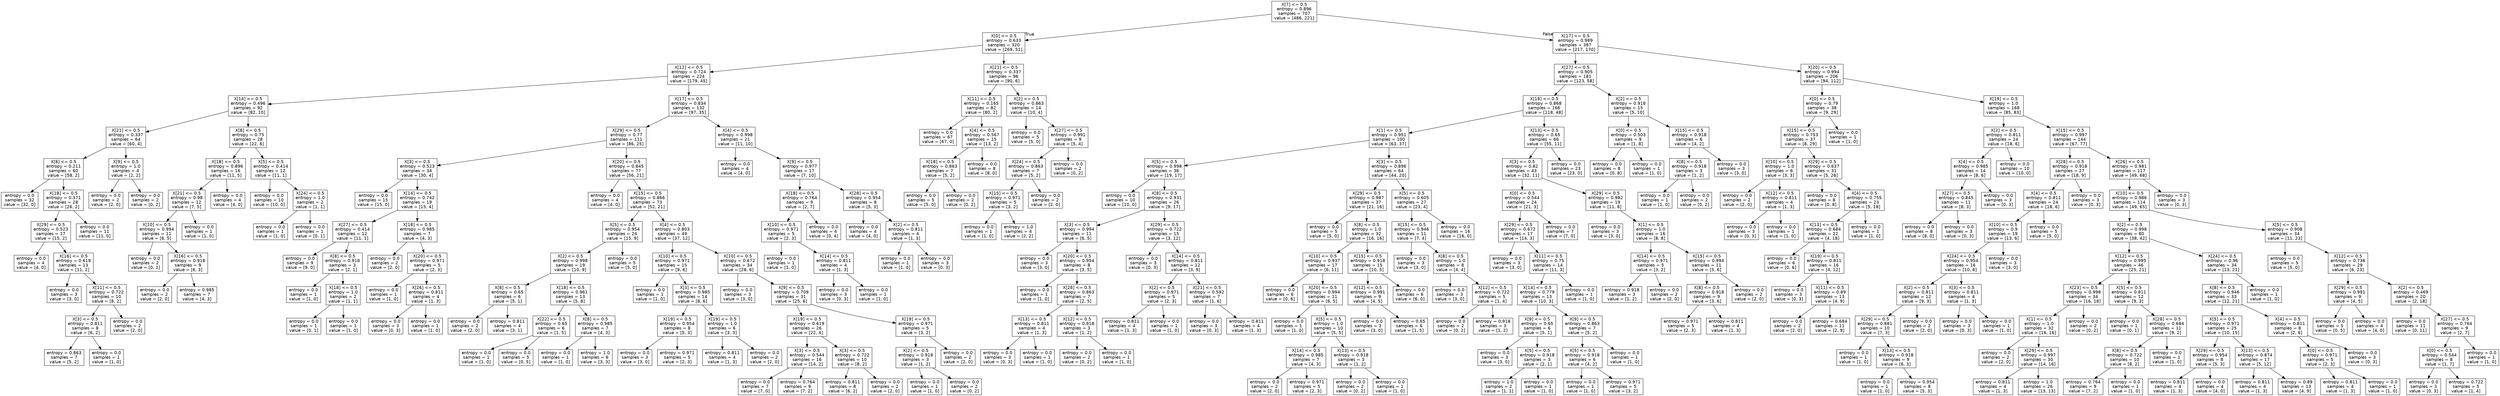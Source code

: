 digraph Tree {
node [shape=box, fontname="helvetica"] ;
edge [fontname="helvetica"] ;
0 [label="X[7] <= 0.5\nentropy = 0.896\nsamples = 707\nvalue = [486, 221]"] ;
1 [label="X[0] <= 0.5\nentropy = 0.633\nsamples = 320\nvalue = [269, 51]"] ;
0 -> 1 [labeldistance=2.5, labelangle=45, headlabel="True"] ;
2 [label="X[12] <= 0.5\nentropy = 0.724\nsamples = 224\nvalue = [179, 45]"] ;
1 -> 2 ;
3 [label="X[14] <= 0.5\nentropy = 0.496\nsamples = 92\nvalue = [82, 10]"] ;
2 -> 3 ;
4 [label="X[21] <= 0.5\nentropy = 0.337\nsamples = 64\nvalue = [60, 4]"] ;
3 -> 4 ;
5 [label="X[8] <= 0.5\nentropy = 0.211\nsamples = 60\nvalue = [58, 2]"] ;
4 -> 5 ;
6 [label="entropy = 0.0\nsamples = 32\nvalue = [32, 0]"] ;
5 -> 6 ;
7 [label="X[18] <= 0.5\nentropy = 0.371\nsamples = 28\nvalue = [26, 2]"] ;
5 -> 7 ;
8 [label="X[29] <= 0.5\nentropy = 0.523\nsamples = 17\nvalue = [15, 2]"] ;
7 -> 8 ;
9 [label="entropy = 0.0\nsamples = 4\nvalue = [4, 0]"] ;
8 -> 9 ;
10 [label="X[16] <= 0.5\nentropy = 0.619\nsamples = 13\nvalue = [11, 2]"] ;
8 -> 10 ;
11 [label="entropy = 0.0\nsamples = 3\nvalue = [3, 0]"] ;
10 -> 11 ;
12 [label="X[11] <= 0.5\nentropy = 0.722\nsamples = 10\nvalue = [8, 2]"] ;
10 -> 12 ;
13 [label="X[3] <= 0.5\nentropy = 0.811\nsamples = 8\nvalue = [6, 2]"] ;
12 -> 13 ;
14 [label="entropy = 0.863\nsamples = 7\nvalue = [5, 2]"] ;
13 -> 14 ;
15 [label="entropy = 0.0\nsamples = 1\nvalue = [1, 0]"] ;
13 -> 15 ;
16 [label="entropy = 0.0\nsamples = 2\nvalue = [2, 0]"] ;
12 -> 16 ;
17 [label="entropy = 0.0\nsamples = 11\nvalue = [11, 0]"] ;
7 -> 17 ;
18 [label="X[9] <= 0.5\nentropy = 1.0\nsamples = 4\nvalue = [2, 2]"] ;
4 -> 18 ;
19 [label="entropy = 0.0\nsamples = 2\nvalue = [2, 0]"] ;
18 -> 19 ;
20 [label="entropy = 0.0\nsamples = 2\nvalue = [0, 2]"] ;
18 -> 20 ;
21 [label="X[8] <= 0.5\nentropy = 0.75\nsamples = 28\nvalue = [22, 6]"] ;
3 -> 21 ;
22 [label="X[18] <= 0.5\nentropy = 0.896\nsamples = 16\nvalue = [11, 5]"] ;
21 -> 22 ;
23 [label="X[21] <= 0.5\nentropy = 0.98\nsamples = 12\nvalue = [7, 5]"] ;
22 -> 23 ;
24 [label="X[10] <= 0.5\nentropy = 0.994\nsamples = 11\nvalue = [6, 5]"] ;
23 -> 24 ;
25 [label="entropy = 0.0\nsamples = 2\nvalue = [0, 2]"] ;
24 -> 25 ;
26 [label="X[16] <= 0.5\nentropy = 0.918\nsamples = 9\nvalue = [6, 3]"] ;
24 -> 26 ;
27 [label="entropy = 0.0\nsamples = 2\nvalue = [2, 0]"] ;
26 -> 27 ;
28 [label="entropy = 0.985\nsamples = 7\nvalue = [4, 3]"] ;
26 -> 28 ;
29 [label="entropy = 0.0\nsamples = 1\nvalue = [1, 0]"] ;
23 -> 29 ;
30 [label="entropy = 0.0\nsamples = 4\nvalue = [4, 0]"] ;
22 -> 30 ;
31 [label="X[5] <= 0.5\nentropy = 0.414\nsamples = 12\nvalue = [11, 1]"] ;
21 -> 31 ;
32 [label="entropy = 0.0\nsamples = 10\nvalue = [10, 0]"] ;
31 -> 32 ;
33 [label="X[24] <= 0.5\nentropy = 1.0\nsamples = 2\nvalue = [1, 1]"] ;
31 -> 33 ;
34 [label="entropy = 0.0\nsamples = 1\nvalue = [1, 0]"] ;
33 -> 34 ;
35 [label="entropy = 0.0\nsamples = 1\nvalue = [0, 1]"] ;
33 -> 35 ;
36 [label="X[17] <= 0.5\nentropy = 0.834\nsamples = 132\nvalue = [97, 35]"] ;
2 -> 36 ;
37 [label="X[29] <= 0.5\nentropy = 0.77\nsamples = 111\nvalue = [86, 25]"] ;
36 -> 37 ;
38 [label="X[3] <= 0.5\nentropy = 0.523\nsamples = 34\nvalue = [30, 4]"] ;
37 -> 38 ;
39 [label="entropy = 0.0\nsamples = 15\nvalue = [15, 0]"] ;
38 -> 39 ;
40 [label="X[14] <= 0.5\nentropy = 0.742\nsamples = 19\nvalue = [15, 4]"] ;
38 -> 40 ;
41 [label="X[27] <= 0.5\nentropy = 0.414\nsamples = 12\nvalue = [11, 1]"] ;
40 -> 41 ;
42 [label="entropy = 0.0\nsamples = 9\nvalue = [9, 0]"] ;
41 -> 42 ;
43 [label="X[8] <= 0.5\nentropy = 0.918\nsamples = 3\nvalue = [2, 1]"] ;
41 -> 43 ;
44 [label="entropy = 0.0\nsamples = 1\nvalue = [1, 0]"] ;
43 -> 44 ;
45 [label="X[18] <= 0.5\nentropy = 1.0\nsamples = 2\nvalue = [1, 1]"] ;
43 -> 45 ;
46 [label="entropy = 0.0\nsamples = 1\nvalue = [0, 1]"] ;
45 -> 46 ;
47 [label="entropy = 0.0\nsamples = 1\nvalue = [1, 0]"] ;
45 -> 47 ;
48 [label="X[18] <= 0.5\nentropy = 0.985\nsamples = 7\nvalue = [4, 3]"] ;
40 -> 48 ;
49 [label="entropy = 0.0\nsamples = 2\nvalue = [2, 0]"] ;
48 -> 49 ;
50 [label="X[20] <= 0.5\nentropy = 0.971\nsamples = 5\nvalue = [2, 3]"] ;
48 -> 50 ;
51 [label="entropy = 0.0\nsamples = 1\nvalue = [1, 0]"] ;
50 -> 51 ;
52 [label="X[26] <= 0.5\nentropy = 0.811\nsamples = 4\nvalue = [1, 3]"] ;
50 -> 52 ;
53 [label="entropy = 0.0\nsamples = 3\nvalue = [0, 3]"] ;
52 -> 53 ;
54 [label="entropy = 0.0\nsamples = 1\nvalue = [1, 0]"] ;
52 -> 54 ;
55 [label="X[20] <= 0.5\nentropy = 0.845\nsamples = 77\nvalue = [56, 21]"] ;
37 -> 55 ;
56 [label="entropy = 0.0\nsamples = 4\nvalue = [4, 0]"] ;
55 -> 56 ;
57 [label="X[15] <= 0.5\nentropy = 0.866\nsamples = 73\nvalue = [52, 21]"] ;
55 -> 57 ;
58 [label="X[5] <= 0.5\nentropy = 0.954\nsamples = 24\nvalue = [15, 9]"] ;
57 -> 58 ;
59 [label="X[2] <= 0.5\nentropy = 0.998\nsamples = 19\nvalue = [10, 9]"] ;
58 -> 59 ;
60 [label="X[8] <= 0.5\nentropy = 0.65\nsamples = 6\nvalue = [5, 1]"] ;
59 -> 60 ;
61 [label="entropy = 0.0\nsamples = 2\nvalue = [2, 0]"] ;
60 -> 61 ;
62 [label="entropy = 0.811\nsamples = 4\nvalue = [3, 1]"] ;
60 -> 62 ;
63 [label="X[18] <= 0.5\nentropy = 0.961\nsamples = 13\nvalue = [5, 8]"] ;
59 -> 63 ;
64 [label="X[22] <= 0.5\nentropy = 0.65\nsamples = 6\nvalue = [1, 5]"] ;
63 -> 64 ;
65 [label="entropy = 0.0\nsamples = 1\nvalue = [1, 0]"] ;
64 -> 65 ;
66 [label="entropy = 0.0\nsamples = 5\nvalue = [0, 5]"] ;
64 -> 66 ;
67 [label="X[8] <= 0.5\nentropy = 0.985\nsamples = 7\nvalue = [4, 3]"] ;
63 -> 67 ;
68 [label="entropy = 0.0\nsamples = 1\nvalue = [1, 0]"] ;
67 -> 68 ;
69 [label="entropy = 1.0\nsamples = 6\nvalue = [3, 3]"] ;
67 -> 69 ;
70 [label="entropy = 0.0\nsamples = 5\nvalue = [5, 0]"] ;
58 -> 70 ;
71 [label="X[4] <= 0.5\nentropy = 0.803\nsamples = 49\nvalue = [37, 12]"] ;
57 -> 71 ;
72 [label="X[10] <= 0.5\nentropy = 0.971\nsamples = 15\nvalue = [9, 6]"] ;
71 -> 72 ;
73 [label="entropy = 0.0\nsamples = 1\nvalue = [1, 0]"] ;
72 -> 73 ;
74 [label="X[3] <= 0.5\nentropy = 0.985\nsamples = 14\nvalue = [8, 6]"] ;
72 -> 74 ;
75 [label="X[19] <= 0.5\nentropy = 0.954\nsamples = 8\nvalue = [5, 3]"] ;
74 -> 75 ;
76 [label="entropy = 0.0\nsamples = 3\nvalue = [3, 0]"] ;
75 -> 76 ;
77 [label="entropy = 0.971\nsamples = 5\nvalue = [2, 3]"] ;
75 -> 77 ;
78 [label="X[19] <= 0.5\nentropy = 1.0\nsamples = 6\nvalue = [3, 3]"] ;
74 -> 78 ;
79 [label="entropy = 0.811\nsamples = 4\nvalue = [1, 3]"] ;
78 -> 79 ;
80 [label="entropy = 0.0\nsamples = 2\nvalue = [2, 0]"] ;
78 -> 80 ;
81 [label="X[10] <= 0.5\nentropy = 0.672\nsamples = 34\nvalue = [28, 6]"] ;
71 -> 81 ;
82 [label="entropy = 0.0\nsamples = 3\nvalue = [3, 0]"] ;
81 -> 82 ;
83 [label="X[9] <= 0.5\nentropy = 0.709\nsamples = 31\nvalue = [25, 6]"] ;
81 -> 83 ;
84 [label="X[19] <= 0.5\nentropy = 0.619\nsamples = 26\nvalue = [22, 4]"] ;
83 -> 84 ;
85 [label="X[3] <= 0.5\nentropy = 0.544\nsamples = 16\nvalue = [14, 2]"] ;
84 -> 85 ;
86 [label="entropy = 0.0\nsamples = 7\nvalue = [7, 0]"] ;
85 -> 86 ;
87 [label="entropy = 0.764\nsamples = 9\nvalue = [7, 2]"] ;
85 -> 87 ;
88 [label="X[3] <= 0.5\nentropy = 0.722\nsamples = 10\nvalue = [8, 2]"] ;
84 -> 88 ;
89 [label="entropy = 0.811\nsamples = 8\nvalue = [6, 2]"] ;
88 -> 89 ;
90 [label="entropy = 0.0\nsamples = 2\nvalue = [2, 0]"] ;
88 -> 90 ;
91 [label="X[19] <= 0.5\nentropy = 0.971\nsamples = 5\nvalue = [3, 2]"] ;
83 -> 91 ;
92 [label="X[2] <= 0.5\nentropy = 0.918\nsamples = 3\nvalue = [1, 2]"] ;
91 -> 92 ;
93 [label="entropy = 0.0\nsamples = 1\nvalue = [1, 0]"] ;
92 -> 93 ;
94 [label="entropy = 0.0\nsamples = 2\nvalue = [0, 2]"] ;
92 -> 94 ;
95 [label="entropy = 0.0\nsamples = 2\nvalue = [2, 0]"] ;
91 -> 95 ;
96 [label="X[4] <= 0.5\nentropy = 0.998\nsamples = 21\nvalue = [11, 10]"] ;
36 -> 96 ;
97 [label="entropy = 0.0\nsamples = 4\nvalue = [4, 0]"] ;
96 -> 97 ;
98 [label="X[9] <= 0.5\nentropy = 0.977\nsamples = 17\nvalue = [7, 10]"] ;
96 -> 98 ;
99 [label="X[18] <= 0.5\nentropy = 0.764\nsamples = 9\nvalue = [2, 7]"] ;
98 -> 99 ;
100 [label="X[10] <= 0.5\nentropy = 0.971\nsamples = 5\nvalue = [2, 3]"] ;
99 -> 100 ;
101 [label="entropy = 0.0\nsamples = 1\nvalue = [1, 0]"] ;
100 -> 101 ;
102 [label="X[14] <= 0.5\nentropy = 0.811\nsamples = 4\nvalue = [1, 3]"] ;
100 -> 102 ;
103 [label="entropy = 0.0\nsamples = 3\nvalue = [0, 3]"] ;
102 -> 103 ;
104 [label="entropy = 0.0\nsamples = 1\nvalue = [1, 0]"] ;
102 -> 104 ;
105 [label="entropy = 0.0\nsamples = 4\nvalue = [0, 4]"] ;
99 -> 105 ;
106 [label="X[28] <= 0.5\nentropy = 0.954\nsamples = 8\nvalue = [5, 3]"] ;
98 -> 106 ;
107 [label="entropy = 0.0\nsamples = 4\nvalue = [4, 0]"] ;
106 -> 107 ;
108 [label="X[2] <= 0.5\nentropy = 0.811\nsamples = 4\nvalue = [1, 3]"] ;
106 -> 108 ;
109 [label="entropy = 0.0\nsamples = 1\nvalue = [1, 0]"] ;
108 -> 109 ;
110 [label="entropy = 0.0\nsamples = 3\nvalue = [0, 3]"] ;
108 -> 110 ;
111 [label="X[21] <= 0.5\nentropy = 0.337\nsamples = 96\nvalue = [90, 6]"] ;
1 -> 111 ;
112 [label="X[11] <= 0.5\nentropy = 0.165\nsamples = 82\nvalue = [80, 2]"] ;
111 -> 112 ;
113 [label="entropy = 0.0\nsamples = 67\nvalue = [67, 0]"] ;
112 -> 113 ;
114 [label="X[4] <= 0.5\nentropy = 0.567\nsamples = 15\nvalue = [13, 2]"] ;
112 -> 114 ;
115 [label="X[18] <= 0.5\nentropy = 0.863\nsamples = 7\nvalue = [5, 2]"] ;
114 -> 115 ;
116 [label="entropy = 0.0\nsamples = 5\nvalue = [5, 0]"] ;
115 -> 116 ;
117 [label="entropy = 0.0\nsamples = 2\nvalue = [0, 2]"] ;
115 -> 117 ;
118 [label="entropy = 0.0\nsamples = 8\nvalue = [8, 0]"] ;
114 -> 118 ;
119 [label="X[2] <= 0.5\nentropy = 0.863\nsamples = 14\nvalue = [10, 4]"] ;
111 -> 119 ;
120 [label="entropy = 0.0\nsamples = 5\nvalue = [5, 0]"] ;
119 -> 120 ;
121 [label="X[27] <= 0.5\nentropy = 0.991\nsamples = 9\nvalue = [5, 4]"] ;
119 -> 121 ;
122 [label="X[24] <= 0.5\nentropy = 0.863\nsamples = 7\nvalue = [5, 2]"] ;
121 -> 122 ;
123 [label="X[15] <= 0.5\nentropy = 0.971\nsamples = 5\nvalue = [3, 2]"] ;
122 -> 123 ;
124 [label="entropy = 0.0\nsamples = 1\nvalue = [1, 0]"] ;
123 -> 124 ;
125 [label="entropy = 1.0\nsamples = 4\nvalue = [2, 2]"] ;
123 -> 125 ;
126 [label="entropy = 0.0\nsamples = 2\nvalue = [2, 0]"] ;
122 -> 126 ;
127 [label="entropy = 0.0\nsamples = 2\nvalue = [0, 2]"] ;
121 -> 127 ;
128 [label="X[17] <= 0.5\nentropy = 0.989\nsamples = 387\nvalue = [217, 170]"] ;
0 -> 128 [labeldistance=2.5, labelangle=-45, headlabel="False"] ;
129 [label="X[27] <= 0.5\nentropy = 0.905\nsamples = 181\nvalue = [123, 58]"] ;
128 -> 129 ;
130 [label="X[18] <= 0.5\nentropy = 0.868\nsamples = 166\nvalue = [118, 48]"] ;
129 -> 130 ;
131 [label="X[1] <= 0.5\nentropy = 0.951\nsamples = 100\nvalue = [63, 37]"] ;
130 -> 131 ;
132 [label="X[5] <= 0.5\nentropy = 0.998\nsamples = 36\nvalue = [19, 17]"] ;
131 -> 132 ;
133 [label="entropy = 0.0\nsamples = 10\nvalue = [10, 0]"] ;
132 -> 133 ;
134 [label="X[8] <= 0.5\nentropy = 0.931\nsamples = 26\nvalue = [9, 17]"] ;
132 -> 134 ;
135 [label="X[3] <= 0.5\nentropy = 0.994\nsamples = 11\nvalue = [6, 5]"] ;
134 -> 135 ;
136 [label="entropy = 0.0\nsamples = 3\nvalue = [3, 0]"] ;
135 -> 136 ;
137 [label="X[20] <= 0.5\nentropy = 0.954\nsamples = 8\nvalue = [3, 5]"] ;
135 -> 137 ;
138 [label="entropy = 0.0\nsamples = 1\nvalue = [1, 0]"] ;
137 -> 138 ;
139 [label="X[28] <= 0.5\nentropy = 0.863\nsamples = 7\nvalue = [2, 5]"] ;
137 -> 139 ;
140 [label="X[13] <= 0.5\nentropy = 0.811\nsamples = 4\nvalue = [1, 3]"] ;
139 -> 140 ;
141 [label="entropy = 0.0\nsamples = 3\nvalue = [0, 3]"] ;
140 -> 141 ;
142 [label="entropy = 0.0\nsamples = 1\nvalue = [1, 0]"] ;
140 -> 142 ;
143 [label="X[12] <= 0.5\nentropy = 0.918\nsamples = 3\nvalue = [1, 2]"] ;
139 -> 143 ;
144 [label="entropy = 0.0\nsamples = 2\nvalue = [0, 2]"] ;
143 -> 144 ;
145 [label="entropy = 0.0\nsamples = 1\nvalue = [1, 0]"] ;
143 -> 145 ;
146 [label="X[29] <= 0.5\nentropy = 0.722\nsamples = 15\nvalue = [3, 12]"] ;
134 -> 146 ;
147 [label="entropy = 0.0\nsamples = 3\nvalue = [0, 3]"] ;
146 -> 147 ;
148 [label="X[14] <= 0.5\nentropy = 0.811\nsamples = 12\nvalue = [3, 9]"] ;
146 -> 148 ;
149 [label="X[2] <= 0.5\nentropy = 0.971\nsamples = 5\nvalue = [2, 3]"] ;
148 -> 149 ;
150 [label="entropy = 0.811\nsamples = 4\nvalue = [1, 3]"] ;
149 -> 150 ;
151 [label="entropy = 0.0\nsamples = 1\nvalue = [1, 0]"] ;
149 -> 151 ;
152 [label="X[21] <= 0.5\nentropy = 0.592\nsamples = 7\nvalue = [1, 6]"] ;
148 -> 152 ;
153 [label="entropy = 0.0\nsamples = 3\nvalue = [0, 3]"] ;
152 -> 153 ;
154 [label="entropy = 0.811\nsamples = 4\nvalue = [1, 3]"] ;
152 -> 154 ;
155 [label="X[3] <= 0.5\nentropy = 0.896\nsamples = 64\nvalue = [44, 20]"] ;
131 -> 155 ;
156 [label="X[29] <= 0.5\nentropy = 0.987\nsamples = 37\nvalue = [21, 16]"] ;
155 -> 156 ;
157 [label="entropy = 0.0\nsamples = 5\nvalue = [5, 0]"] ;
156 -> 157 ;
158 [label="X[8] <= 0.5\nentropy = 1.0\nsamples = 32\nvalue = [16, 16]"] ;
156 -> 158 ;
159 [label="X[10] <= 0.5\nentropy = 0.937\nsamples = 17\nvalue = [6, 11]"] ;
158 -> 159 ;
160 [label="entropy = 0.0\nsamples = 6\nvalue = [0, 6]"] ;
159 -> 160 ;
161 [label="X[20] <= 0.5\nentropy = 0.994\nsamples = 11\nvalue = [6, 5]"] ;
159 -> 161 ;
162 [label="entropy = 0.0\nsamples = 1\nvalue = [1, 0]"] ;
161 -> 162 ;
163 [label="X[5] <= 0.5\nentropy = 1.0\nsamples = 10\nvalue = [5, 5]"] ;
161 -> 163 ;
164 [label="X[14] <= 0.5\nentropy = 0.985\nsamples = 7\nvalue = [4, 3]"] ;
163 -> 164 ;
165 [label="entropy = 0.0\nsamples = 2\nvalue = [2, 0]"] ;
164 -> 165 ;
166 [label="entropy = 0.971\nsamples = 5\nvalue = [2, 3]"] ;
164 -> 166 ;
167 [label="X[13] <= 0.5\nentropy = 0.918\nsamples = 3\nvalue = [1, 2]"] ;
163 -> 167 ;
168 [label="entropy = 0.0\nsamples = 2\nvalue = [0, 2]"] ;
167 -> 168 ;
169 [label="entropy = 0.0\nsamples = 1\nvalue = [1, 0]"] ;
167 -> 169 ;
170 [label="X[15] <= 0.5\nentropy = 0.918\nsamples = 15\nvalue = [10, 5]"] ;
158 -> 170 ;
171 [label="X[12] <= 0.5\nentropy = 0.991\nsamples = 9\nvalue = [4, 5]"] ;
170 -> 171 ;
172 [label="entropy = 0.0\nsamples = 3\nvalue = [3, 0]"] ;
171 -> 172 ;
173 [label="entropy = 0.65\nsamples = 6\nvalue = [1, 5]"] ;
171 -> 173 ;
174 [label="entropy = 0.0\nsamples = 6\nvalue = [6, 0]"] ;
170 -> 174 ;
175 [label="X[5] <= 0.5\nentropy = 0.605\nsamples = 27\nvalue = [23, 4]"] ;
155 -> 175 ;
176 [label="X[15] <= 0.5\nentropy = 0.946\nsamples = 11\nvalue = [7, 4]"] ;
175 -> 176 ;
177 [label="entropy = 0.0\nsamples = 3\nvalue = [3, 0]"] ;
176 -> 177 ;
178 [label="X[8] <= 0.5\nentropy = 1.0\nsamples = 8\nvalue = [4, 4]"] ;
176 -> 178 ;
179 [label="entropy = 0.0\nsamples = 3\nvalue = [3, 0]"] ;
178 -> 179 ;
180 [label="X[12] <= 0.5\nentropy = 0.722\nsamples = 5\nvalue = [1, 4]"] ;
178 -> 180 ;
181 [label="entropy = 0.0\nsamples = 2\nvalue = [0, 2]"] ;
180 -> 181 ;
182 [label="entropy = 0.918\nsamples = 3\nvalue = [1, 2]"] ;
180 -> 182 ;
183 [label="entropy = 0.0\nsamples = 16\nvalue = [16, 0]"] ;
175 -> 183 ;
184 [label="X[13] <= 0.5\nentropy = 0.65\nsamples = 66\nvalue = [55, 11]"] ;
130 -> 184 ;
185 [label="X[3] <= 0.5\nentropy = 0.82\nsamples = 43\nvalue = [32, 11]"] ;
184 -> 185 ;
186 [label="X[0] <= 0.5\nentropy = 0.544\nsamples = 24\nvalue = [21, 3]"] ;
185 -> 186 ;
187 [label="X[29] <= 0.5\nentropy = 0.672\nsamples = 17\nvalue = [14, 3]"] ;
186 -> 187 ;
188 [label="entropy = 0.0\nsamples = 3\nvalue = [3, 0]"] ;
187 -> 188 ;
189 [label="X[11] <= 0.5\nentropy = 0.75\nsamples = 14\nvalue = [11, 3]"] ;
187 -> 189 ;
190 [label="X[14] <= 0.5\nentropy = 0.779\nsamples = 13\nvalue = [10, 3]"] ;
189 -> 190 ;
191 [label="X[9] <= 0.5\nentropy = 0.65\nsamples = 6\nvalue = [5, 1]"] ;
190 -> 191 ;
192 [label="entropy = 0.0\nsamples = 3\nvalue = [3, 0]"] ;
191 -> 192 ;
193 [label="X[5] <= 0.5\nentropy = 0.918\nsamples = 3\nvalue = [2, 1]"] ;
191 -> 193 ;
194 [label="entropy = 1.0\nsamples = 2\nvalue = [1, 1]"] ;
193 -> 194 ;
195 [label="entropy = 0.0\nsamples = 1\nvalue = [1, 0]"] ;
193 -> 195 ;
196 [label="X[9] <= 0.5\nentropy = 0.863\nsamples = 7\nvalue = [5, 2]"] ;
190 -> 196 ;
197 [label="X[5] <= 0.5\nentropy = 0.918\nsamples = 6\nvalue = [4, 2]"] ;
196 -> 197 ;
198 [label="entropy = 0.0\nsamples = 1\nvalue = [1, 0]"] ;
197 -> 198 ;
199 [label="entropy = 0.971\nsamples = 5\nvalue = [3, 2]"] ;
197 -> 199 ;
200 [label="entropy = 0.0\nsamples = 1\nvalue = [1, 0]"] ;
196 -> 200 ;
201 [label="entropy = 0.0\nsamples = 1\nvalue = [1, 0]"] ;
189 -> 201 ;
202 [label="entropy = 0.0\nsamples = 7\nvalue = [7, 0]"] ;
186 -> 202 ;
203 [label="X[29] <= 0.5\nentropy = 0.982\nsamples = 19\nvalue = [11, 8]"] ;
185 -> 203 ;
204 [label="entropy = 0.0\nsamples = 3\nvalue = [3, 0]"] ;
203 -> 204 ;
205 [label="X[1] <= 0.5\nentropy = 1.0\nsamples = 16\nvalue = [8, 8]"] ;
203 -> 205 ;
206 [label="X[14] <= 0.5\nentropy = 0.971\nsamples = 5\nvalue = [3, 2]"] ;
205 -> 206 ;
207 [label="entropy = 0.918\nsamples = 3\nvalue = [1, 2]"] ;
206 -> 207 ;
208 [label="entropy = 0.0\nsamples = 2\nvalue = [2, 0]"] ;
206 -> 208 ;
209 [label="X[15] <= 0.5\nentropy = 0.994\nsamples = 11\nvalue = [5, 6]"] ;
205 -> 209 ;
210 [label="X[8] <= 0.5\nentropy = 0.918\nsamples = 9\nvalue = [3, 6]"] ;
209 -> 210 ;
211 [label="entropy = 0.971\nsamples = 5\nvalue = [2, 3]"] ;
210 -> 211 ;
212 [label="entropy = 0.811\nsamples = 4\nvalue = [1, 3]"] ;
210 -> 212 ;
213 [label="entropy = 0.0\nsamples = 2\nvalue = [2, 0]"] ;
209 -> 213 ;
214 [label="entropy = 0.0\nsamples = 23\nvalue = [23, 0]"] ;
184 -> 214 ;
215 [label="X[2] <= 0.5\nentropy = 0.918\nsamples = 15\nvalue = [5, 10]"] ;
129 -> 215 ;
216 [label="X[0] <= 0.5\nentropy = 0.503\nsamples = 9\nvalue = [1, 8]"] ;
215 -> 216 ;
217 [label="entropy = 0.0\nsamples = 8\nvalue = [0, 8]"] ;
216 -> 217 ;
218 [label="entropy = 0.0\nsamples = 1\nvalue = [1, 0]"] ;
216 -> 218 ;
219 [label="X[15] <= 0.5\nentropy = 0.918\nsamples = 6\nvalue = [4, 2]"] ;
215 -> 219 ;
220 [label="X[8] <= 0.5\nentropy = 0.918\nsamples = 3\nvalue = [1, 2]"] ;
219 -> 220 ;
221 [label="entropy = 0.0\nsamples = 1\nvalue = [1, 0]"] ;
220 -> 221 ;
222 [label="entropy = 0.0\nsamples = 2\nvalue = [0, 2]"] ;
220 -> 222 ;
223 [label="entropy = 0.0\nsamples = 3\nvalue = [3, 0]"] ;
219 -> 223 ;
224 [label="X[20] <= 0.5\nentropy = 0.994\nsamples = 206\nvalue = [94, 112]"] ;
128 -> 224 ;
225 [label="X[0] <= 0.5\nentropy = 0.79\nsamples = 38\nvalue = [9, 29]"] ;
224 -> 225 ;
226 [label="X[15] <= 0.5\nentropy = 0.753\nsamples = 37\nvalue = [8, 29]"] ;
225 -> 226 ;
227 [label="X[10] <= 0.5\nentropy = 1.0\nsamples = 6\nvalue = [3, 3]"] ;
226 -> 227 ;
228 [label="entropy = 0.0\nsamples = 2\nvalue = [2, 0]"] ;
227 -> 228 ;
229 [label="X[12] <= 0.5\nentropy = 0.811\nsamples = 4\nvalue = [1, 3]"] ;
227 -> 229 ;
230 [label="entropy = 0.0\nsamples = 3\nvalue = [0, 3]"] ;
229 -> 230 ;
231 [label="entropy = 0.0\nsamples = 1\nvalue = [1, 0]"] ;
229 -> 231 ;
232 [label="X[29] <= 0.5\nentropy = 0.637\nsamples = 31\nvalue = [5, 26]"] ;
226 -> 232 ;
233 [label="entropy = 0.0\nsamples = 8\nvalue = [0, 8]"] ;
232 -> 233 ;
234 [label="X[4] <= 0.5\nentropy = 0.755\nsamples = 23\nvalue = [5, 18]"] ;
232 -> 234 ;
235 [label="X[13] <= 0.5\nentropy = 0.684\nsamples = 22\nvalue = [4, 18]"] ;
234 -> 235 ;
236 [label="entropy = 0.0\nsamples = 6\nvalue = [0, 6]"] ;
235 -> 236 ;
237 [label="X[19] <= 0.5\nentropy = 0.811\nsamples = 16\nvalue = [4, 12]"] ;
235 -> 237 ;
238 [label="entropy = 0.0\nsamples = 3\nvalue = [0, 3]"] ;
237 -> 238 ;
239 [label="X[11] <= 0.5\nentropy = 0.89\nsamples = 13\nvalue = [4, 9]"] ;
237 -> 239 ;
240 [label="entropy = 0.0\nsamples = 2\nvalue = [2, 0]"] ;
239 -> 240 ;
241 [label="entropy = 0.684\nsamples = 11\nvalue = [2, 9]"] ;
239 -> 241 ;
242 [label="entropy = 0.0\nsamples = 1\nvalue = [1, 0]"] ;
234 -> 242 ;
243 [label="entropy = 0.0\nsamples = 1\nvalue = [1, 0]"] ;
225 -> 243 ;
244 [label="X[19] <= 0.5\nentropy = 1.0\nsamples = 168\nvalue = [85, 83]"] ;
224 -> 244 ;
245 [label="X[2] <= 0.5\nentropy = 0.811\nsamples = 24\nvalue = [18, 6]"] ;
244 -> 245 ;
246 [label="X[4] <= 0.5\nentropy = 0.985\nsamples = 14\nvalue = [8, 6]"] ;
245 -> 246 ;
247 [label="X[27] <= 0.5\nentropy = 0.845\nsamples = 11\nvalue = [8, 3]"] ;
246 -> 247 ;
248 [label="entropy = 0.0\nsamples = 8\nvalue = [8, 0]"] ;
247 -> 248 ;
249 [label="entropy = 0.0\nsamples = 3\nvalue = [0, 3]"] ;
247 -> 249 ;
250 [label="entropy = 0.0\nsamples = 3\nvalue = [0, 3]"] ;
246 -> 250 ;
251 [label="entropy = 0.0\nsamples = 10\nvalue = [10, 0]"] ;
245 -> 251 ;
252 [label="X[15] <= 0.5\nentropy = 0.997\nsamples = 144\nvalue = [67, 77]"] ;
244 -> 252 ;
253 [label="X[28] <= 0.5\nentropy = 0.918\nsamples = 27\nvalue = [18, 9]"] ;
252 -> 253 ;
254 [label="X[4] <= 0.5\nentropy = 0.811\nsamples = 24\nvalue = [18, 6]"] ;
253 -> 254 ;
255 [label="X[10] <= 0.5\nentropy = 0.9\nsamples = 19\nvalue = [13, 6]"] ;
254 -> 255 ;
256 [label="X[24] <= 0.5\nentropy = 0.954\nsamples = 16\nvalue = [10, 6]"] ;
255 -> 256 ;
257 [label="X[2] <= 0.5\nentropy = 0.811\nsamples = 12\nvalue = [9, 3]"] ;
256 -> 257 ;
258 [label="X[29] <= 0.5\nentropy = 0.881\nsamples = 10\nvalue = [7, 3]"] ;
257 -> 258 ;
259 [label="entropy = 0.0\nsamples = 1\nvalue = [1, 0]"] ;
258 -> 259 ;
260 [label="X[13] <= 0.5\nentropy = 0.918\nsamples = 9\nvalue = [6, 3]"] ;
258 -> 260 ;
261 [label="entropy = 0.0\nsamples = 1\nvalue = [1, 0]"] ;
260 -> 261 ;
262 [label="entropy = 0.954\nsamples = 8\nvalue = [5, 3]"] ;
260 -> 262 ;
263 [label="entropy = 0.0\nsamples = 2\nvalue = [2, 0]"] ;
257 -> 263 ;
264 [label="X[3] <= 0.5\nentropy = 0.811\nsamples = 4\nvalue = [1, 3]"] ;
256 -> 264 ;
265 [label="entropy = 0.0\nsamples = 3\nvalue = [0, 3]"] ;
264 -> 265 ;
266 [label="entropy = 0.0\nsamples = 1\nvalue = [1, 0]"] ;
264 -> 266 ;
267 [label="entropy = 0.0\nsamples = 3\nvalue = [3, 0]"] ;
255 -> 267 ;
268 [label="entropy = 0.0\nsamples = 5\nvalue = [5, 0]"] ;
254 -> 268 ;
269 [label="entropy = 0.0\nsamples = 3\nvalue = [0, 3]"] ;
253 -> 269 ;
270 [label="X[26] <= 0.5\nentropy = 0.981\nsamples = 117\nvalue = [49, 68]"] ;
252 -> 270 ;
271 [label="X[10] <= 0.5\nentropy = 0.986\nsamples = 114\nvalue = [49, 65]"] ;
270 -> 271 ;
272 [label="X[2] <= 0.5\nentropy = 0.998\nsamples = 80\nvalue = [38, 42]"] ;
271 -> 272 ;
273 [label="X[12] <= 0.5\nentropy = 0.995\nsamples = 46\nvalue = [25, 21]"] ;
272 -> 273 ;
274 [label="X[23] <= 0.5\nentropy = 0.998\nsamples = 34\nvalue = [16, 18]"] ;
273 -> 274 ;
275 [label="X[1] <= 0.5\nentropy = 1.0\nsamples = 32\nvalue = [16, 16]"] ;
274 -> 275 ;
276 [label="entropy = 0.0\nsamples = 2\nvalue = [2, 0]"] ;
275 -> 276 ;
277 [label="X[29] <= 0.5\nentropy = 0.997\nsamples = 30\nvalue = [14, 16]"] ;
275 -> 277 ;
278 [label="entropy = 0.811\nsamples = 4\nvalue = [1, 3]"] ;
277 -> 278 ;
279 [label="entropy = 1.0\nsamples = 26\nvalue = [13, 13]"] ;
277 -> 279 ;
280 [label="entropy = 0.0\nsamples = 2\nvalue = [0, 2]"] ;
274 -> 280 ;
281 [label="X[5] <= 0.5\nentropy = 0.811\nsamples = 12\nvalue = [9, 3]"] ;
273 -> 281 ;
282 [label="entropy = 0.0\nsamples = 1\nvalue = [0, 1]"] ;
281 -> 282 ;
283 [label="X[28] <= 0.5\nentropy = 0.684\nsamples = 11\nvalue = [9, 2]"] ;
281 -> 283 ;
284 [label="X[8] <= 0.5\nentropy = 0.722\nsamples = 10\nvalue = [8, 2]"] ;
283 -> 284 ;
285 [label="entropy = 0.764\nsamples = 9\nvalue = [7, 2]"] ;
284 -> 285 ;
286 [label="entropy = 0.0\nsamples = 1\nvalue = [1, 0]"] ;
284 -> 286 ;
287 [label="entropy = 0.0\nsamples = 1\nvalue = [1, 0]"] ;
283 -> 287 ;
288 [label="X[24] <= 0.5\nentropy = 0.96\nsamples = 34\nvalue = [13, 21]"] ;
272 -> 288 ;
289 [label="X[8] <= 0.5\nentropy = 0.946\nsamples = 33\nvalue = [12, 21]"] ;
288 -> 289 ;
290 [label="X[5] <= 0.5\nentropy = 0.971\nsamples = 25\nvalue = [10, 15]"] ;
289 -> 290 ;
291 [label="X[29] <= 0.5\nentropy = 0.954\nsamples = 8\nvalue = [5, 3]"] ;
290 -> 291 ;
292 [label="entropy = 0.811\nsamples = 4\nvalue = [1, 3]"] ;
291 -> 292 ;
293 [label="entropy = 0.0\nsamples = 4\nvalue = [4, 0]"] ;
291 -> 293 ;
294 [label="X[13] <= 0.5\nentropy = 0.874\nsamples = 17\nvalue = [5, 12]"] ;
290 -> 294 ;
295 [label="entropy = 0.811\nsamples = 4\nvalue = [1, 3]"] ;
294 -> 295 ;
296 [label="entropy = 0.89\nsamples = 13\nvalue = [4, 9]"] ;
294 -> 296 ;
297 [label="X[4] <= 0.5\nentropy = 0.811\nsamples = 8\nvalue = [2, 6]"] ;
289 -> 297 ;
298 [label="X[0] <= 0.5\nentropy = 0.971\nsamples = 5\nvalue = [2, 3]"] ;
297 -> 298 ;
299 [label="entropy = 0.811\nsamples = 4\nvalue = [1, 3]"] ;
298 -> 299 ;
300 [label="entropy = 0.0\nsamples = 1\nvalue = [1, 0]"] ;
298 -> 300 ;
301 [label="entropy = 0.0\nsamples = 3\nvalue = [0, 3]"] ;
297 -> 301 ;
302 [label="entropy = 0.0\nsamples = 1\nvalue = [1, 0]"] ;
288 -> 302 ;
303 [label="X[5] <= 0.5\nentropy = 0.908\nsamples = 34\nvalue = [11, 23]"] ;
271 -> 303 ;
304 [label="entropy = 0.0\nsamples = 5\nvalue = [5, 0]"] ;
303 -> 304 ;
305 [label="X[12] <= 0.5\nentropy = 0.736\nsamples = 29\nvalue = [6, 23]"] ;
303 -> 305 ;
306 [label="X[29] <= 0.5\nentropy = 0.991\nsamples = 9\nvalue = [4, 5]"] ;
305 -> 306 ;
307 [label="entropy = 0.0\nsamples = 5\nvalue = [0, 5]"] ;
306 -> 307 ;
308 [label="entropy = 0.0\nsamples = 4\nvalue = [4, 0]"] ;
306 -> 308 ;
309 [label="X[2] <= 0.5\nentropy = 0.469\nsamples = 20\nvalue = [2, 18]"] ;
305 -> 309 ;
310 [label="entropy = 0.0\nsamples = 11\nvalue = [0, 11]"] ;
309 -> 310 ;
311 [label="X[27] <= 0.5\nentropy = 0.764\nsamples = 9\nvalue = [2, 7]"] ;
309 -> 311 ;
312 [label="X[0] <= 0.5\nentropy = 0.544\nsamples = 8\nvalue = [1, 7]"] ;
311 -> 312 ;
313 [label="entropy = 0.0\nsamples = 3\nvalue = [0, 3]"] ;
312 -> 313 ;
314 [label="entropy = 0.722\nsamples = 5\nvalue = [1, 4]"] ;
312 -> 314 ;
315 [label="entropy = 0.0\nsamples = 1\nvalue = [1, 0]"] ;
311 -> 315 ;
316 [label="entropy = 0.0\nsamples = 3\nvalue = [0, 3]"] ;
270 -> 316 ;
}